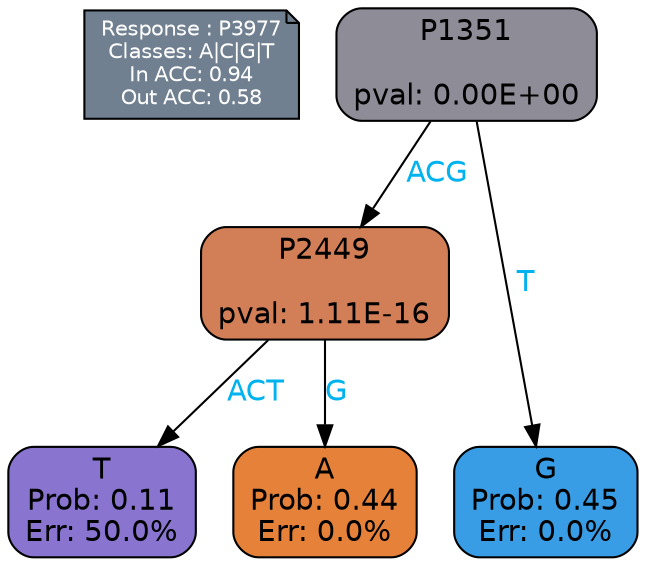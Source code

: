 digraph Tree {
node [shape=box, style="filled, rounded", color="black", fontname=helvetica] ;
graph [ranksep=equally, splines=polylines, bgcolor=transparent, dpi=600] ;
edge [fontname=helvetica] ;
LEGEND [label="Response : P3977
Classes: A|C|G|T
In ACC: 0.94
Out ACC: 0.58
",shape=note,align=left,style=filled,fillcolor="slategray",fontcolor="white",fontsize=10];1 [label="P1351

pval: 0.00E+00", fillcolor="#8d8c97"] ;
2 [label="P2449

pval: 1.11E-16", fillcolor="#d27e57"] ;
3 [label="T
Prob: 0.11
Err: 50.0%", fillcolor="#8974cf"] ;
4 [label="A
Prob: 0.44
Err: 0.0%", fillcolor="#e58139"] ;
5 [label="G
Prob: 0.45
Err: 0.0%", fillcolor="#399de5"] ;
1 -> 2 [label="ACG",fontcolor=deepskyblue2] ;
1 -> 5 [label="T",fontcolor=deepskyblue2] ;
2 -> 3 [label="ACT",fontcolor=deepskyblue2] ;
2 -> 4 [label="G",fontcolor=deepskyblue2] ;
{rank = same; 3;4;5;}{rank = same; LEGEND;1;}}